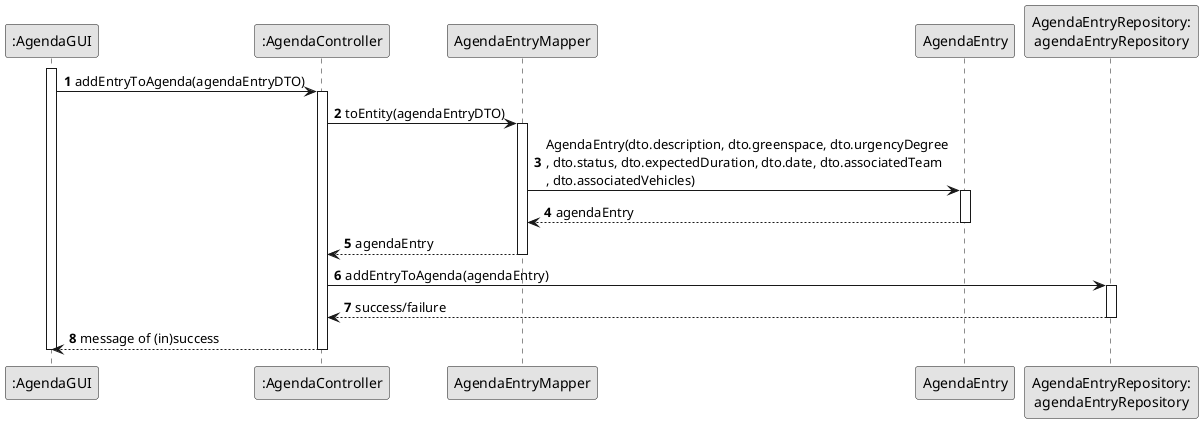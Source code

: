 @startuml
skinparam monochrome true
skinparam packageStyle rectangle
skinparam shadowing false

autonumber

participant ":AgendaGUI" as UI
participant ":AgendaController" as CTRL
participant "AgendaEntryMapper"
participant "AgendaEntry"
participant "AgendaEntryRepository:\nagendaEntryRepository"

activate UI

    UI -> CTRL : addEntryToAgenda(agendaEntryDTO)
    activate CTRL

        CTRL -> "AgendaEntryMapper" :toEntity(agendaEntryDTO)
        activate "AgendaEntryMapper"

            AgendaEntryMapper -> AgendaEntry : AgendaEntry(dto.description, dto.greenspace, dto.urgencyDegree\n, dto.status, dto.expectedDuration, dto.date, dto.associatedTeam\n, dto.associatedVehicles)
            activate AgendaEntry
            AgendaEntry --> AgendaEntryMapper : agendaEntry
            deactivate AgendaEntry
            AgendaEntryMapper --> CTRL : agendaEntry
        deactivate "AgendaEntryMapper"

        CTRL -> "AgendaEntryRepository:\nagendaEntryRepository" : addEntryToAgenda(agendaEntry)
        activate "AgendaEntryRepository:\nagendaEntryRepository"

            "AgendaEntryRepository:\nagendaEntryRepository" --> CTRL : success/failure
        deactivate "AgendaEntryRepository:\nagendaEntryRepository"

        CTRL --> UI : message of (in)success
    deactivate CTRL

deactivate UI
@enduml
